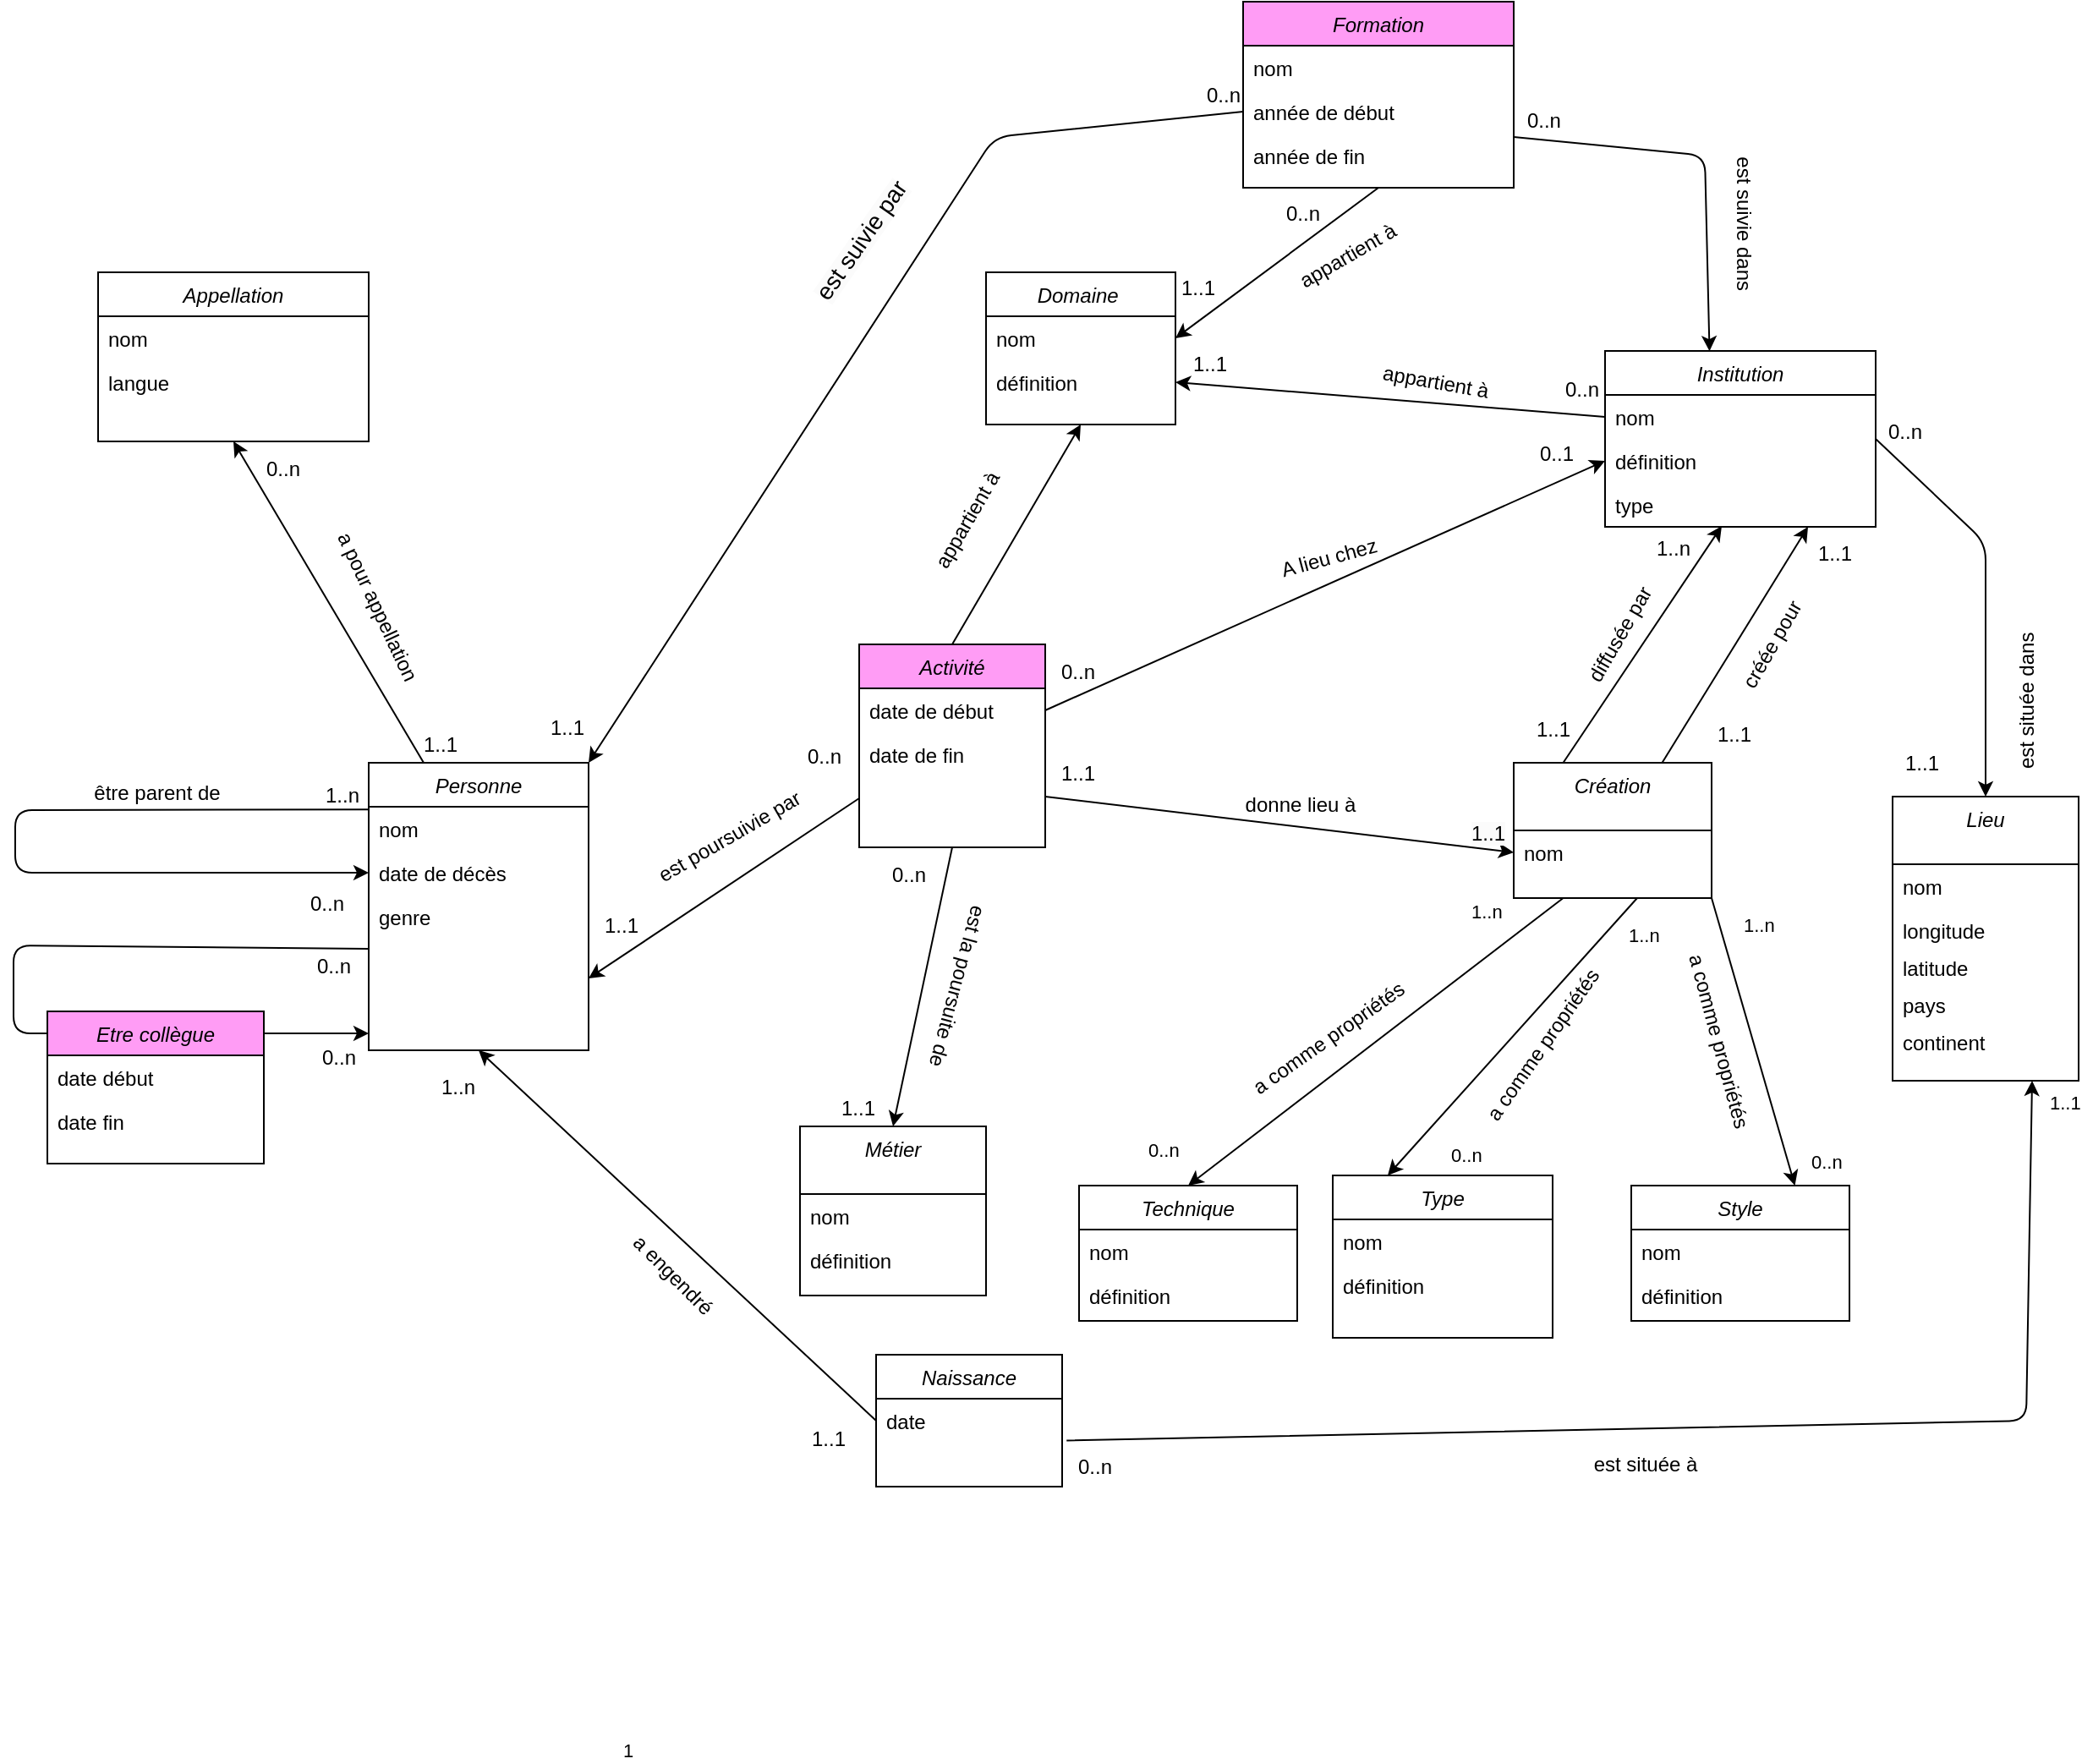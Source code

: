 <mxfile>
    <diagram id="C5RBs43oDa-KdzZeNtuy" name="Page-1">
        <mxGraphModel dx="1088" dy="665" grid="1" gridSize="10" guides="1" tooltips="1" connect="1" arrows="1" fold="1" page="1" pageScale="1" pageWidth="1654" pageHeight="1169" background="none" math="0" shadow="0">
            <root>
                <mxCell id="WIyWlLk6GJQsqaUBKTNV-0"/>
                <mxCell id="WIyWlLk6GJQsqaUBKTNV-1" parent="WIyWlLk6GJQsqaUBKTNV-0"/>
                <mxCell id="189" style="edgeStyle=none;html=1;exitX=0.25;exitY=0;exitDx=0;exitDy=0;entryX=0.5;entryY=1;entryDx=0;entryDy=0;" parent="WIyWlLk6GJQsqaUBKTNV-1" source="zkfFHV4jXpPFQw0GAbJ--0" target="51" edge="1">
                    <mxGeometry relative="1" as="geometry">
                        <mxPoint x="369" y="515" as="sourcePoint"/>
                        <mxPoint x="210" y="290" as="targetPoint"/>
                    </mxGeometry>
                </mxCell>
                <mxCell id="337" style="edgeStyle=none;html=1;fontSize=12;" edge="1" parent="WIyWlLk6GJQsqaUBKTNV-1">
                    <mxGeometry relative="1" as="geometry">
                        <mxPoint x="270" y="630" as="targetPoint"/>
                        <mxPoint x="270" y="580" as="sourcePoint"/>
                        <Array as="points">
                            <mxPoint x="60" y="578"/>
                            <mxPoint x="60" y="630"/>
                        </Array>
                    </mxGeometry>
                </mxCell>
                <mxCell id="zkfFHV4jXpPFQw0GAbJ--0" value="Personne" style="swimlane;fontStyle=2;align=center;verticalAlign=top;childLayout=stackLayout;horizontal=1;startSize=26;horizontalStack=0;resizeParent=1;resizeLast=0;collapsible=1;marginBottom=0;rounded=0;shadow=0;strokeWidth=1;" parent="WIyWlLk6GJQsqaUBKTNV-1" vertex="1">
                    <mxGeometry x="270" y="470" width="130" height="170" as="geometry">
                        <mxRectangle x="230" y="140" width="160" height="26" as="alternateBounds"/>
                    </mxGeometry>
                </mxCell>
                <mxCell id="zkfFHV4jXpPFQw0GAbJ--1" value="nom" style="text;align=left;verticalAlign=top;spacingLeft=4;spacingRight=4;overflow=hidden;rotatable=0;points=[[0,0.5],[1,0.5]];portConstraint=eastwest;" parent="zkfFHV4jXpPFQw0GAbJ--0" vertex="1">
                    <mxGeometry y="26" width="130" height="26" as="geometry"/>
                </mxCell>
                <mxCell id="zkfFHV4jXpPFQw0GAbJ--3" value="date de décès" style="text;align=left;verticalAlign=top;spacingLeft=4;spacingRight=4;overflow=hidden;rotatable=0;points=[[0,0.5],[1,0.5]];portConstraint=eastwest;rounded=0;shadow=0;html=0;" parent="zkfFHV4jXpPFQw0GAbJ--0" vertex="1">
                    <mxGeometry y="52" width="130" height="26" as="geometry"/>
                </mxCell>
                <mxCell id="DzP4_-S1DueVoMuGfCK8-1" value="genre" style="text;align=left;verticalAlign=top;spacingLeft=4;spacingRight=4;overflow=hidden;rotatable=0;points=[[0,0.5],[1,0.5]];portConstraint=eastwest;rounded=0;shadow=0;html=0;" parent="zkfFHV4jXpPFQw0GAbJ--0" vertex="1">
                    <mxGeometry y="78" width="130" height="26" as="geometry"/>
                </mxCell>
                <mxCell id="345" style="edgeStyle=none;html=1;exitX=0.001;exitY=0.064;exitDx=0;exitDy=0;fontSize=12;entryX=0;entryY=0.5;entryDx=0;entryDy=0;exitPerimeter=0;" edge="1" parent="zkfFHV4jXpPFQw0GAbJ--0" source="zkfFHV4jXpPFQw0GAbJ--1" target="zkfFHV4jXpPFQw0GAbJ--3">
                    <mxGeometry relative="1" as="geometry">
                        <mxPoint y="82.5" as="targetPoint"/>
                        <mxPoint y="40" as="sourcePoint"/>
                        <Array as="points">
                            <mxPoint x="-209" y="28"/>
                            <mxPoint x="-209" y="65"/>
                        </Array>
                    </mxGeometry>
                </mxCell>
                <mxCell id="Bw8D9-mf-STMI-rw64IU-86" value="Lieu" style="swimlane;fontStyle=2;align=center;verticalAlign=top;childLayout=stackLayout;horizontal=1;startSize=40;horizontalStack=0;resizeParent=1;resizeLast=0;collapsible=1;marginBottom=0;rounded=0;shadow=0;strokeWidth=1;" parent="WIyWlLk6GJQsqaUBKTNV-1" vertex="1">
                    <mxGeometry x="1171" y="490" width="110" height="168" as="geometry">
                        <mxRectangle x="230" y="140" width="160" height="26" as="alternateBounds"/>
                    </mxGeometry>
                </mxCell>
                <mxCell id="Bw8D9-mf-STMI-rw64IU-87" value="nom" style="text;align=left;verticalAlign=top;spacingLeft=4;spacingRight=4;overflow=hidden;rotatable=0;points=[[0,0.5],[1,0.5]];portConstraint=eastwest;" parent="Bw8D9-mf-STMI-rw64IU-86" vertex="1">
                    <mxGeometry y="40" width="110" height="26" as="geometry"/>
                </mxCell>
                <mxCell id="Bw8D9-mf-STMI-rw64IU-92" value="longitude" style="text;align=left;verticalAlign=top;spacingLeft=4;spacingRight=4;overflow=hidden;rotatable=0;points=[[0,0.5],[1,0.5]];portConstraint=eastwest;rounded=0;shadow=0;html=0;" parent="Bw8D9-mf-STMI-rw64IU-86" vertex="1">
                    <mxGeometry y="66" width="110" height="22" as="geometry"/>
                </mxCell>
                <mxCell id="44" value="latitude" style="text;align=left;verticalAlign=top;spacingLeft=4;spacingRight=4;overflow=hidden;rotatable=0;points=[[0,0.5],[1,0.5]];portConstraint=eastwest;rounded=0;shadow=0;html=0;" parent="Bw8D9-mf-STMI-rw64IU-86" vertex="1">
                    <mxGeometry y="88" width="110" height="22" as="geometry"/>
                </mxCell>
                <mxCell id="45" value="pays" style="text;align=left;verticalAlign=top;spacingLeft=4;spacingRight=4;overflow=hidden;rotatable=0;points=[[0,0.5],[1,0.5]];portConstraint=eastwest;rounded=0;shadow=0;html=0;" parent="Bw8D9-mf-STMI-rw64IU-86" vertex="1">
                    <mxGeometry y="110" width="110" height="22" as="geometry"/>
                </mxCell>
                <mxCell id="46" value="continent" style="text;align=left;verticalAlign=top;spacingLeft=4;spacingRight=4;overflow=hidden;rotatable=0;points=[[0,0.5],[1,0.5]];portConstraint=eastwest;rounded=0;shadow=0;html=0;" parent="Bw8D9-mf-STMI-rw64IU-86" vertex="1">
                    <mxGeometry y="132" width="110" height="22" as="geometry"/>
                </mxCell>
                <mxCell id="123" style="edgeStyle=none;html=1;exitX=0.25;exitY=1;exitDx=0;exitDy=0;entryX=0.5;entryY=0;entryDx=0;entryDy=0;" parent="WIyWlLk6GJQsqaUBKTNV-1" source="Bw8D9-mf-STMI-rw64IU-77" target="112" edge="1">
                    <mxGeometry relative="1" as="geometry"/>
                </mxCell>
                <mxCell id="124" style="edgeStyle=none;html=1;exitX=1;exitY=1;exitDx=0;exitDy=0;entryX=0.75;entryY=0;entryDx=0;entryDy=0;" parent="WIyWlLk6GJQsqaUBKTNV-1" source="Bw8D9-mf-STMI-rw64IU-77" target="117" edge="1">
                    <mxGeometry relative="1" as="geometry"/>
                </mxCell>
                <mxCell id="433" style="edgeStyle=none;html=1;entryX=0.25;entryY=0;entryDx=0;entryDy=0;fontSize=12;" edge="1" parent="WIyWlLk6GJQsqaUBKTNV-1" target="209">
                    <mxGeometry relative="1" as="geometry">
                        <mxPoint x="1020" y="550" as="sourcePoint"/>
                    </mxGeometry>
                </mxCell>
                <mxCell id="487" style="edgeStyle=none;html=1;exitX=0.25;exitY=0;exitDx=0;exitDy=0;fontSize=12;" edge="1" parent="WIyWlLk6GJQsqaUBKTNV-1" source="Bw8D9-mf-STMI-rw64IU-77">
                    <mxGeometry relative="1" as="geometry">
                        <mxPoint x="1070" y="330" as="targetPoint"/>
                    </mxGeometry>
                </mxCell>
                <mxCell id="504" style="edgeStyle=none;html=1;exitX=0.75;exitY=0;exitDx=0;exitDy=0;entryX=0.75;entryY=1;entryDx=0;entryDy=0;fontSize=12;" edge="1" parent="WIyWlLk6GJQsqaUBKTNV-1" source="Bw8D9-mf-STMI-rw64IU-77" target="Bw8D9-mf-STMI-rw64IU-9">
                    <mxGeometry relative="1" as="geometry"/>
                </mxCell>
                <mxCell id="Bw8D9-mf-STMI-rw64IU-77" value="Création" style="swimlane;fontStyle=2;align=center;verticalAlign=top;childLayout=stackLayout;horizontal=1;startSize=40;horizontalStack=0;resizeParent=1;resizeLast=0;collapsible=1;marginBottom=0;rounded=0;shadow=0;strokeWidth=1;" parent="WIyWlLk6GJQsqaUBKTNV-1" vertex="1">
                    <mxGeometry x="947" y="470" width="117" height="80" as="geometry">
                        <mxRectangle x="230" y="140" width="160" height="26" as="alternateBounds"/>
                    </mxGeometry>
                </mxCell>
                <mxCell id="Bw8D9-mf-STMI-rw64IU-80" style="edgeStyle=elbowEdgeStyle;rounded=0;orthogonalLoop=1;jettySize=auto;elbow=vertical;html=1;exitX=0;exitY=0.5;exitDx=0;exitDy=0;fillColor=#a20025;strokeColor=#6F0000;" parent="Bw8D9-mf-STMI-rw64IU-77" edge="1">
                    <mxGeometry relative="1" as="geometry">
                        <mxPoint y="65.0" as="sourcePoint"/>
                        <mxPoint y="65.185" as="targetPoint"/>
                    </mxGeometry>
                </mxCell>
                <mxCell id="129" value="nom" style="text;align=left;verticalAlign=top;spacingLeft=4;spacingRight=4;overflow=hidden;rotatable=0;points=[[0,0.5],[1,0.5]];portConstraint=eastwest;" parent="Bw8D9-mf-STMI-rw64IU-77" vertex="1">
                    <mxGeometry y="40" width="117" height="26" as="geometry"/>
                </mxCell>
                <mxCell id="51" value="Appellation" style="swimlane;fontStyle=2;align=center;verticalAlign=top;childLayout=stackLayout;horizontal=1;startSize=26;horizontalStack=0;resizeParent=1;resizeLast=0;collapsible=1;marginBottom=0;rounded=0;shadow=0;strokeWidth=1;" parent="WIyWlLk6GJQsqaUBKTNV-1" vertex="1">
                    <mxGeometry x="110" y="180" width="160" height="100" as="geometry">
                        <mxRectangle x="230" y="140" width="160" height="26" as="alternateBounds"/>
                    </mxGeometry>
                </mxCell>
                <mxCell id="52" value="nom" style="text;align=left;verticalAlign=top;spacingLeft=4;spacingRight=4;overflow=hidden;rotatable=0;points=[[0,0.5],[1,0.5]];portConstraint=eastwest;" parent="51" vertex="1">
                    <mxGeometry y="26" width="160" height="26" as="geometry"/>
                </mxCell>
                <mxCell id="54" value="langue" style="text;align=left;verticalAlign=top;spacingLeft=4;spacingRight=4;overflow=hidden;rotatable=0;points=[[0,0.5],[1,0.5]];portConstraint=eastwest;" parent="51" vertex="1">
                    <mxGeometry y="52" width="160" height="26" as="geometry"/>
                </mxCell>
                <mxCell id="77" value="est située dans&amp;nbsp;" style="text;html=1;resizable=0;points=[];;align=center;verticalAlign=middle;labelBackgroundColor=none;rounded=0;shadow=0;strokeWidth=1;fontSize=12;rotation=270;" parent="WIyWlLk6GJQsqaUBKTNV-1" vertex="1" connectable="0">
                    <mxGeometry x="1249.999" y="430.0" as="geometry">
                        <mxPoint x="-2.0" y="-8.882e-16" as="offset"/>
                    </mxGeometry>
                </mxCell>
                <mxCell id="86" value="a pour appellation" style="text;html=1;resizable=0;points=[];;align=center;verticalAlign=middle;labelBackgroundColor=none;rounded=0;shadow=0;strokeWidth=1;fontSize=12;rotation=65;" parent="WIyWlLk6GJQsqaUBKTNV-1" vertex="1" connectable="0">
                    <mxGeometry x="389.999" y="700.0" as="geometry">
                        <mxPoint x="-341.638" y="-32.142" as="offset"/>
                    </mxGeometry>
                </mxCell>
                <mxCell id="105" style="edgeStyle=none;html=1;entryX=0.386;entryY=0.001;entryDx=0;entryDy=0;entryPerimeter=0;exitX=1;exitY=0.075;exitDx=0;exitDy=0;exitPerimeter=0;" parent="WIyWlLk6GJQsqaUBKTNV-1" source="104" target="Bw8D9-mf-STMI-rw64IU-9" edge="1">
                    <mxGeometry relative="1" as="geometry">
                        <Array as="points">
                            <mxPoint x="1060" y="111"/>
                        </Array>
                    </mxGeometry>
                </mxCell>
                <mxCell id="441" style="edgeStyle=none;html=1;exitX=0.5;exitY=1;exitDx=0;exitDy=0;entryX=1;entryY=0.5;entryDx=0;entryDy=0;fontSize=12;" edge="1" parent="WIyWlLk6GJQsqaUBKTNV-1" source="102" target="437">
                    <mxGeometry relative="1" as="geometry"/>
                </mxCell>
                <mxCell id="102" value="Formation" style="swimlane;fontStyle=2;align=center;verticalAlign=top;childLayout=stackLayout;horizontal=1;startSize=26;horizontalStack=0;resizeParent=1;resizeLast=0;collapsible=1;marginBottom=0;rounded=0;shadow=0;strokeWidth=1;fillColor=#FF9CF5;strokeColor=#000000;" parent="WIyWlLk6GJQsqaUBKTNV-1" vertex="1">
                    <mxGeometry x="787" y="20" width="160" height="110" as="geometry">
                        <mxRectangle x="230" y="140" width="160" height="26" as="alternateBounds"/>
                    </mxGeometry>
                </mxCell>
                <mxCell id="223" value="nom" style="text;align=left;verticalAlign=top;spacingLeft=4;spacingRight=4;overflow=hidden;rotatable=0;points=[[0,0.5],[1,0.5]];portConstraint=eastwest;rounded=0;shadow=0;html=0;" parent="102" vertex="1">
                    <mxGeometry y="26" width="160" height="26" as="geometry"/>
                </mxCell>
                <mxCell id="103" value="année de début" style="text;align=left;verticalAlign=top;spacingLeft=4;spacingRight=4;overflow=hidden;rotatable=0;points=[[0,0.5],[1,0.5]];portConstraint=eastwest;rounded=0;shadow=0;html=0;" parent="102" vertex="1">
                    <mxGeometry y="52" width="160" height="26" as="geometry"/>
                </mxCell>
                <mxCell id="104" value="année de fin" style="text;align=left;verticalAlign=top;spacingLeft=4;spacingRight=4;overflow=hidden;rotatable=0;points=[[0,0.5],[1,0.5]];portConstraint=eastwest;rounded=0;shadow=0;html=0;" parent="102" vertex="1">
                    <mxGeometry y="78" width="160" height="26" as="geometry"/>
                </mxCell>
                <mxCell id="106" value="est suivie dans&amp;nbsp;" style="text;html=1;resizable=0;points=[];;align=center;verticalAlign=middle;labelBackgroundColor=none;rounded=0;shadow=0;strokeWidth=1;fontSize=12;rotation=90;" parent="WIyWlLk6GJQsqaUBKTNV-1" vertex="1" connectable="0">
                    <mxGeometry x="1090.001" y="140.0" as="geometry">
                        <mxPoint x="12" y="7" as="offset"/>
                    </mxGeometry>
                </mxCell>
                <mxCell id="112" value="Technique" style="swimlane;fontStyle=2;align=center;verticalAlign=top;childLayout=stackLayout;horizontal=1;startSize=26;horizontalStack=0;resizeParent=1;resizeLast=0;collapsible=1;marginBottom=0;rounded=0;shadow=0;strokeWidth=1;" parent="WIyWlLk6GJQsqaUBKTNV-1" vertex="1">
                    <mxGeometry x="690" y="720" width="129" height="80" as="geometry">
                        <mxRectangle x="230" y="140" width="160" height="26" as="alternateBounds"/>
                    </mxGeometry>
                </mxCell>
                <mxCell id="113" value="nom" style="text;align=left;verticalAlign=top;spacingLeft=4;spacingRight=4;overflow=hidden;rotatable=0;points=[[0,0.5],[1,0.5]];portConstraint=eastwest;" parent="112" vertex="1">
                    <mxGeometry y="26" width="129" height="26" as="geometry"/>
                </mxCell>
                <mxCell id="115" style="edgeStyle=elbowEdgeStyle;rounded=0;orthogonalLoop=1;jettySize=auto;elbow=vertical;html=1;exitX=0;exitY=0.5;exitDx=0;exitDy=0;fillColor=#a20025;strokeColor=#6F0000;" parent="112" edge="1">
                    <mxGeometry relative="1" as="geometry">
                        <mxPoint x="2.274e-13" y="65" as="sourcePoint"/>
                        <mxPoint x="2.274e-13" y="64.667" as="targetPoint"/>
                    </mxGeometry>
                </mxCell>
                <mxCell id="151" value="définition" style="text;align=left;verticalAlign=top;spacingLeft=4;spacingRight=4;overflow=hidden;rotatable=0;points=[[0,0.5],[1,0.5]];portConstraint=eastwest;" parent="112" vertex="1">
                    <mxGeometry y="52" width="129" height="26" as="geometry"/>
                </mxCell>
                <mxCell id="117" value="Style" style="swimlane;fontStyle=2;align=center;verticalAlign=top;childLayout=stackLayout;horizontal=1;startSize=26;horizontalStack=0;resizeParent=1;resizeLast=0;collapsible=1;marginBottom=0;rounded=0;shadow=0;strokeWidth=1;" parent="WIyWlLk6GJQsqaUBKTNV-1" vertex="1">
                    <mxGeometry x="1016.5" y="720" width="129" height="80" as="geometry">
                        <mxRectangle x="230" y="140" width="160" height="26" as="alternateBounds"/>
                    </mxGeometry>
                </mxCell>
                <mxCell id="118" value="nom" style="text;align=left;verticalAlign=top;spacingLeft=4;spacingRight=4;overflow=hidden;rotatable=0;points=[[0,0.5],[1,0.5]];portConstraint=eastwest;" parent="117" vertex="1">
                    <mxGeometry y="26" width="129" height="26" as="geometry"/>
                </mxCell>
                <mxCell id="120" style="edgeStyle=elbowEdgeStyle;rounded=0;orthogonalLoop=1;jettySize=auto;elbow=vertical;html=1;exitX=0;exitY=0.5;exitDx=0;exitDy=0;fillColor=#a20025;strokeColor=#6F0000;" parent="117" edge="1">
                    <mxGeometry relative="1" as="geometry">
                        <mxPoint y="65" as="sourcePoint"/>
                        <mxPoint y="65" as="targetPoint"/>
                    </mxGeometry>
                </mxCell>
                <mxCell id="152" value="définition" style="text;align=left;verticalAlign=top;spacingLeft=4;spacingRight=4;overflow=hidden;rotatable=0;points=[[0,0.5],[1,0.5]];portConstraint=eastwest;" parent="117" vertex="1">
                    <mxGeometry y="52" width="129" height="26" as="geometry"/>
                </mxCell>
                <mxCell id="139" value="1..1" style="edgeLabel;resizable=0;html=1;align=left;verticalAlign=bottom;" parent="WIyWlLk6GJQsqaUBKTNV-1" connectable="0" vertex="1">
                    <mxGeometry x="1270" y="675" as="geometry">
                        <mxPoint x="-8" y="4" as="offset"/>
                    </mxGeometry>
                </mxCell>
                <mxCell id="146" value="a comme propriétés" style="text;html=1;strokeColor=none;fillColor=none;align=center;verticalAlign=middle;whiteSpace=wrap;rounded=0;rotation=-35;" parent="WIyWlLk6GJQsqaUBKTNV-1" vertex="1">
                    <mxGeometry x="772.62" y="618.31" width="130" height="30" as="geometry"/>
                </mxCell>
                <mxCell id="150" value="a comme propriétés" style="text;html=1;strokeColor=none;fillColor=none;align=center;verticalAlign=middle;whiteSpace=wrap;rounded=0;rotation=75;" parent="WIyWlLk6GJQsqaUBKTNV-1" vertex="1">
                    <mxGeometry x="1007.41" y="620.34" width="121.03" height="30" as="geometry"/>
                </mxCell>
                <mxCell id="157" value="&lt;font style=&quot;font-size: 12px;&quot;&gt;appartient à&lt;/font&gt;" style="text;html=1;strokeColor=none;fillColor=none;align=center;verticalAlign=middle;whiteSpace=wrap;rounded=0;rotation=-30;" parent="WIyWlLk6GJQsqaUBKTNV-1" vertex="1">
                    <mxGeometry x="809.48" y="155" width="80" height="30" as="geometry"/>
                </mxCell>
                <mxCell id="173" value="1..n" style="edgeLabel;resizable=0;html=1;align=left;verticalAlign=bottom;" parent="WIyWlLk6GJQsqaUBKTNV-1" connectable="0" vertex="1">
                    <mxGeometry x="819" y="570" as="geometry">
                        <mxPoint x="101" y="-4" as="offset"/>
                    </mxGeometry>
                </mxCell>
                <mxCell id="174" value="0..n" style="edgeLabel;resizable=0;html=1;align=left;verticalAlign=bottom;" parent="WIyWlLk6GJQsqaUBKTNV-1" connectable="0" vertex="1">
                    <mxGeometry x="730" y="710" as="geometry">
                        <mxPoint x="-1" y="-3" as="offset"/>
                    </mxGeometry>
                </mxCell>
                <mxCell id="175" value="1..n" style="edgeLabel;resizable=0;html=1;align=left;verticalAlign=bottom;" parent="WIyWlLk6GJQsqaUBKTNV-1" connectable="0" vertex="1">
                    <mxGeometry x="1081" y="574" as="geometry"/>
                </mxCell>
                <mxCell id="176" value="0..n" style="edgeLabel;resizable=0;html=1;align=left;verticalAlign=bottom;" parent="WIyWlLk6GJQsqaUBKTNV-1" connectable="0" vertex="1">
                    <mxGeometry x="1121.03" y="714" as="geometry"/>
                </mxCell>
                <mxCell id="209" value="Type" style="swimlane;fontStyle=2;align=center;verticalAlign=top;childLayout=stackLayout;horizontal=1;startSize=26;horizontalStack=0;resizeParent=1;resizeLast=0;collapsible=1;marginBottom=0;rounded=0;shadow=0;strokeWidth=1;" parent="WIyWlLk6GJQsqaUBKTNV-1" vertex="1">
                    <mxGeometry x="840" y="714" width="130" height="96" as="geometry">
                        <mxRectangle x="230" y="140" width="160" height="26" as="alternateBounds"/>
                    </mxGeometry>
                </mxCell>
                <mxCell id="211" style="edgeStyle=elbowEdgeStyle;rounded=0;orthogonalLoop=1;jettySize=auto;elbow=vertical;html=1;exitX=0;exitY=0.5;exitDx=0;exitDy=0;fillColor=#a20025;strokeColor=#6F0000;" parent="209" edge="1">
                    <mxGeometry relative="1" as="geometry">
                        <mxPoint x="2.274e-13" y="65" as="sourcePoint"/>
                        <mxPoint x="2.274e-13" y="64.667" as="targetPoint"/>
                    </mxGeometry>
                </mxCell>
                <mxCell id="213" value="nom" style="text;align=left;verticalAlign=top;spacingLeft=4;spacingRight=4;overflow=hidden;rotatable=0;points=[[0,0.5],[1,0.5]];portConstraint=eastwest;" parent="209" vertex="1">
                    <mxGeometry y="26" width="130" height="26" as="geometry"/>
                </mxCell>
                <mxCell id="214" value="définition" style="text;align=left;verticalAlign=top;spacingLeft=4;spacingRight=4;overflow=hidden;rotatable=0;points=[[0,0.5],[1,0.5]];portConstraint=eastwest;" parent="209" vertex="1">
                    <mxGeometry y="52" width="130" height="26" as="geometry"/>
                </mxCell>
                <mxCell id="218" value="1..n" style="edgeLabel;resizable=0;html=1;align=left;verticalAlign=bottom;" parent="WIyWlLk6GJQsqaUBKTNV-1" connectable="0" vertex="1">
                    <mxGeometry x="909.02" y="600" as="geometry">
                        <mxPoint x="104" y="-20" as="offset"/>
                    </mxGeometry>
                </mxCell>
                <mxCell id="219" value="0..n" style="edgeLabel;resizable=0;html=1;align=left;verticalAlign=bottom;" parent="WIyWlLk6GJQsqaUBKTNV-1" connectable="0" vertex="1">
                    <mxGeometry x="908" y="710" as="geometry"/>
                </mxCell>
                <mxCell id="229" value="1..1" style="resizable=0;align=right;verticalAlign=bottom;labelBackgroundColor=none;fontSize=12;rotation=0;" parent="WIyWlLk6GJQsqaUBKTNV-1" connectable="0" vertex="1">
                    <mxGeometry x="1090" y="245" as="geometry">
                        <mxPoint x="14.595" y="-0.666" as="offset"/>
                    </mxGeometry>
                </mxCell>
                <mxCell id="233" value="0..n" style="resizable=0;align=right;verticalAlign=bottom;labelBackgroundColor=none;fontSize=12;" parent="WIyWlLk6GJQsqaUBKTNV-1" connectable="0" vertex="1">
                    <mxGeometry x="220" y="280" as="geometry">
                        <mxPoint x="11" y="25" as="offset"/>
                    </mxGeometry>
                </mxCell>
                <mxCell id="235" value="0..n" style="resizable=0;align=right;verticalAlign=bottom;labelBackgroundColor=none;fontSize=12;direction=south;" parent="WIyWlLk6GJQsqaUBKTNV-1" connectable="0" vertex="1">
                    <mxGeometry x="1161" y="285" as="geometry">
                        <mxPoint x="29" y="-2" as="offset"/>
                    </mxGeometry>
                </mxCell>
                <mxCell id="237" value="1..1" style="resizable=0;align=right;verticalAlign=bottom;labelBackgroundColor=none;fontSize=12;direction=south;" parent="WIyWlLk6GJQsqaUBKTNV-1" connectable="0" vertex="1">
                    <mxGeometry x="1201" y="477" as="geometry">
                        <mxPoint x="-1" y="2" as="offset"/>
                    </mxGeometry>
                </mxCell>
                <mxCell id="241" value="0..n" style="resizable=0;align=right;verticalAlign=bottom;labelBackgroundColor=none;fontSize=12;direction=south;" parent="WIyWlLk6GJQsqaUBKTNV-1" connectable="0" vertex="1">
                    <mxGeometry x="929.49" y="75" as="geometry">
                        <mxPoint x="47" y="24" as="offset"/>
                    </mxGeometry>
                </mxCell>
                <mxCell id="242" value="Naissance" style="swimlane;fontStyle=2;align=center;verticalAlign=top;childLayout=stackLayout;horizontal=1;startSize=26;horizontalStack=0;resizeParent=1;resizeLast=0;collapsible=1;marginBottom=0;rounded=0;shadow=0;strokeWidth=1;" vertex="1" parent="WIyWlLk6GJQsqaUBKTNV-1">
                    <mxGeometry x="570" y="820" width="110" height="78" as="geometry">
                        <mxRectangle x="230" y="140" width="160" height="26" as="alternateBounds"/>
                    </mxGeometry>
                </mxCell>
                <mxCell id="245" style="edgeStyle=elbowEdgeStyle;rounded=0;orthogonalLoop=1;jettySize=auto;elbow=vertical;html=1;exitX=0;exitY=0.5;exitDx=0;exitDy=0;" edge="1" parent="242">
                    <mxGeometry relative="1" as="geometry">
                        <mxPoint y="65" as="sourcePoint"/>
                        <mxPoint y="64.818" as="targetPoint"/>
                    </mxGeometry>
                </mxCell>
                <mxCell id="243" value="date" style="text;align=left;verticalAlign=top;spacingLeft=4;spacingRight=4;overflow=hidden;rotatable=0;points=[[0,0.5],[1,0.5]];portConstraint=eastwest;" vertex="1" parent="242">
                    <mxGeometry y="26" width="110" height="26" as="geometry"/>
                </mxCell>
                <mxCell id="248" value="Etre collègue" style="swimlane;fontStyle=2;align=center;verticalAlign=top;childLayout=stackLayout;horizontal=1;startSize=26;horizontalStack=0;resizeParent=1;resizeLast=0;collapsible=1;marginBottom=0;rounded=0;shadow=0;strokeWidth=1;fillColor=#FF9CF5;" vertex="1" parent="WIyWlLk6GJQsqaUBKTNV-1">
                    <mxGeometry x="80" y="617" width="128" height="90" as="geometry">
                        <mxRectangle x="230" y="140" width="160" height="26" as="alternateBounds"/>
                    </mxGeometry>
                </mxCell>
                <mxCell id="251" style="edgeStyle=elbowEdgeStyle;rounded=0;orthogonalLoop=1;jettySize=auto;elbow=vertical;html=1;exitX=0;exitY=0.5;exitDx=0;exitDy=0;" edge="1" parent="248">
                    <mxGeometry relative="1" as="geometry">
                        <mxPoint y="65" as="sourcePoint"/>
                        <mxPoint y="64.818" as="targetPoint"/>
                    </mxGeometry>
                </mxCell>
                <mxCell id="249" value="date début" style="text;align=left;verticalAlign=top;spacingLeft=4;spacingRight=4;overflow=hidden;rotatable=0;points=[[0,0.5],[1,0.5]];portConstraint=eastwest;" vertex="1" parent="248">
                    <mxGeometry y="26" width="128" height="26" as="geometry"/>
                </mxCell>
                <mxCell id="256" value="date fin" style="text;align=left;verticalAlign=top;spacingLeft=4;spacingRight=4;overflow=hidden;rotatable=0;points=[[0,0.5],[1,0.5]];portConstraint=eastwest;" vertex="1" parent="248">
                    <mxGeometry y="52" width="128" height="26" as="geometry"/>
                </mxCell>
                <mxCell id="257" style="edgeStyle=none;html=1;entryX=0.75;entryY=1;entryDx=0;entryDy=0;exitX=1.024;exitY=0.951;exitDx=0;exitDy=0;exitPerimeter=0;" edge="1" parent="WIyWlLk6GJQsqaUBKTNV-1" source="243" target="Bw8D9-mf-STMI-rw64IU-86">
                    <mxGeometry relative="1" as="geometry">
                        <mxPoint x="640" y="910" as="sourcePoint"/>
                        <Array as="points">
                            <mxPoint x="1250" y="859"/>
                        </Array>
                    </mxGeometry>
                </mxCell>
                <mxCell id="289" value="1" style="edgeLabel;html=1;align=center;verticalAlign=middle;resizable=0;points=[];" vertex="1" connectable="0" parent="WIyWlLk6GJQsqaUBKTNV-1">
                    <mxGeometry x="422.5" y="1054" as="geometry"/>
                </mxCell>
                <mxCell id="324" style="edgeStyle=none;html=1;exitX=0;exitY=0.5;exitDx=0;exitDy=0;entryX=0.5;entryY=1;entryDx=0;entryDy=0;fontSize=12;" edge="1" parent="WIyWlLk6GJQsqaUBKTNV-1" source="243" target="zkfFHV4jXpPFQw0GAbJ--0">
                    <mxGeometry relative="1" as="geometry"/>
                </mxCell>
                <mxCell id="87" value="" style="endArrow=classic;html=1;entryX=0.5;entryY=0;entryDx=0;entryDy=0;exitX=1;exitY=0.5;exitDx=0;exitDy=0;" parent="WIyWlLk6GJQsqaUBKTNV-1" target="Bw8D9-mf-STMI-rw64IU-86" edge="1" source="Bw8D9-mf-STMI-rw64IU-9">
                    <mxGeometry width="50" height="50" relative="1" as="geometry">
                        <mxPoint x="1160" y="370" as="sourcePoint"/>
                        <mxPoint x="1180" y="290" as="targetPoint"/>
                        <Array as="points">
                            <mxPoint x="1226" y="340"/>
                        </Array>
                    </mxGeometry>
                </mxCell>
                <mxCell id="360" value="&lt;span style=&quot;color: rgb(0, 0, 0); font-family: Helvetica; font-style: normal; font-variant-ligatures: normal; font-variant-caps: normal; font-weight: 400; letter-spacing: normal; orphans: 2; text-align: center; text-indent: 0px; text-transform: none; widows: 2; word-spacing: 0px; -webkit-text-stroke-width: 0px; background-color: rgb(251, 251, 251); text-decoration-thickness: initial; text-decoration-style: initial; text-decoration-color: initial; float: none; display: inline !important;&quot;&gt;&lt;font style=&quot;font-size: 14px;&quot;&gt;est suivie par&lt;/font&gt;&lt;/span&gt;" style="text;whiteSpace=wrap;html=1;fontSize=12;rotation=-55;" vertex="1" parent="WIyWlLk6GJQsqaUBKTNV-1">
                    <mxGeometry x="515" y="130" width="120" height="40" as="geometry"/>
                </mxCell>
                <mxCell id="369" style="edgeStyle=none;html=1;entryX=1;entryY=0;entryDx=0;entryDy=0;fontSize=12;exitX=0;exitY=0.5;exitDx=0;exitDy=0;" edge="1" parent="WIyWlLk6GJQsqaUBKTNV-1" source="103" target="zkfFHV4jXpPFQw0GAbJ--0">
                    <mxGeometry relative="1" as="geometry">
                        <mxPoint x="780" y="70" as="sourcePoint"/>
                        <Array as="points">
                            <mxPoint x="640" y="100"/>
                        </Array>
                    </mxGeometry>
                </mxCell>
                <mxCell id="372" value="Métier" style="swimlane;fontStyle=2;align=center;verticalAlign=top;childLayout=stackLayout;horizontal=1;startSize=40;horizontalStack=0;resizeParent=1;resizeLast=0;collapsible=1;marginBottom=0;rounded=0;shadow=0;strokeWidth=1;" vertex="1" parent="WIyWlLk6GJQsqaUBKTNV-1">
                    <mxGeometry x="525" y="685" width="110" height="100" as="geometry">
                        <mxRectangle x="230" y="140" width="160" height="26" as="alternateBounds"/>
                    </mxGeometry>
                </mxCell>
                <mxCell id="373" value="nom" style="text;align=left;verticalAlign=top;spacingLeft=4;spacingRight=4;overflow=hidden;rotatable=0;points=[[0,0.5],[1,0.5]];portConstraint=eastwest;" vertex="1" parent="372">
                    <mxGeometry y="40" width="110" height="26" as="geometry"/>
                </mxCell>
                <mxCell id="378" value="définition" style="text;align=left;verticalAlign=top;spacingLeft=4;spacingRight=4;overflow=hidden;rotatable=0;points=[[0,0.5],[1,0.5]];portConstraint=eastwest;rounded=0;shadow=0;html=0;" vertex="1" parent="372">
                    <mxGeometry y="66" width="110" height="26" as="geometry"/>
                </mxCell>
                <mxCell id="381" style="edgeStyle=elbowEdgeStyle;rounded=0;orthogonalLoop=1;jettySize=auto;elbow=vertical;html=1;exitX=0;exitY=0.5;exitDx=0;exitDy=0;" edge="1" parent="WIyWlLk6GJQsqaUBKTNV-1">
                    <mxGeometry relative="1" as="geometry">
                        <mxPoint x="400" y="585.0" as="sourcePoint"/>
                        <mxPoint x="400" y="585.429" as="targetPoint"/>
                    </mxGeometry>
                </mxCell>
                <mxCell id="422" style="edgeStyle=none;html=1;exitX=1;exitY=0.75;exitDx=0;exitDy=0;entryX=0;entryY=0.5;entryDx=0;entryDy=0;fontSize=12;" edge="1" parent="WIyWlLk6GJQsqaUBKTNV-1" source="399" target="129">
                    <mxGeometry relative="1" as="geometry"/>
                </mxCell>
                <mxCell id="450" style="edgeStyle=none;html=1;exitX=0.5;exitY=0;exitDx=0;exitDy=0;entryX=0.5;entryY=1;entryDx=0;entryDy=0;fontSize=12;" edge="1" parent="WIyWlLk6GJQsqaUBKTNV-1" source="399" target="436">
                    <mxGeometry relative="1" as="geometry"/>
                </mxCell>
                <mxCell id="399" value="Activité" style="swimlane;fontStyle=2;align=center;verticalAlign=top;childLayout=stackLayout;horizontal=1;startSize=26;horizontalStack=0;resizeParent=1;resizeLast=0;collapsible=1;marginBottom=0;rounded=0;shadow=0;strokeWidth=1;fillColor=#FF9CF5;" vertex="1" parent="WIyWlLk6GJQsqaUBKTNV-1">
                    <mxGeometry x="560" y="400" width="110" height="120" as="geometry">
                        <mxRectangle x="230" y="140" width="160" height="26" as="alternateBounds"/>
                    </mxGeometry>
                </mxCell>
                <mxCell id="400" value="date de début" style="text;align=left;verticalAlign=top;spacingLeft=4;spacingRight=4;overflow=hidden;rotatable=0;points=[[0,0.5],[1,0.5]];portConstraint=eastwest;" vertex="1" parent="399">
                    <mxGeometry y="26" width="110" height="26" as="geometry"/>
                </mxCell>
                <mxCell id="410" value="date de fin" style="text;align=left;verticalAlign=top;spacingLeft=4;spacingRight=4;overflow=hidden;rotatable=0;points=[[0,0.5],[1,0.5]];portConstraint=eastwest;rounded=0;shadow=0;html=0;" vertex="1" parent="399">
                    <mxGeometry y="52" width="110" height="26" as="geometry"/>
                </mxCell>
                <mxCell id="402" style="edgeStyle=elbowEdgeStyle;rounded=0;orthogonalLoop=1;jettySize=auto;elbow=vertical;html=1;exitX=0;exitY=0.5;exitDx=0;exitDy=0;" edge="1" parent="399">
                    <mxGeometry relative="1" as="geometry">
                        <mxPoint y="91" as="sourcePoint"/>
                        <mxPoint y="90.462" as="targetPoint"/>
                    </mxGeometry>
                </mxCell>
                <mxCell id="418" style="edgeStyle=none;html=1;exitX=1;exitY=0.5;exitDx=0;exitDy=0;entryX=0;entryY=0.5;entryDx=0;entryDy=0;fontSize=12;" edge="1" parent="WIyWlLk6GJQsqaUBKTNV-1" source="400" target="354">
                    <mxGeometry relative="1" as="geometry"/>
                </mxCell>
                <mxCell id="419" value="A lieu chez" style="text;html=1;strokeColor=none;fillColor=none;align=center;verticalAlign=middle;whiteSpace=wrap;rounded=0;rotation=-15;" vertex="1" parent="WIyWlLk6GJQsqaUBKTNV-1">
                    <mxGeometry x="797.62" y="334" width="80" height="30" as="geometry"/>
                </mxCell>
                <mxCell id="420" style="edgeStyle=none;html=1;exitX=0.5;exitY=1;exitDx=0;exitDy=0;entryX=0.5;entryY=0;entryDx=0;entryDy=0;fontSize=12;" edge="1" parent="WIyWlLk6GJQsqaUBKTNV-1" source="399" target="372">
                    <mxGeometry relative="1" as="geometry"/>
                </mxCell>
                <mxCell id="421" style="edgeStyle=none;html=1;exitX=0;exitY=0.5;exitDx=0;exitDy=0;entryX=1;entryY=0.75;entryDx=0;entryDy=0;fontSize=12;" edge="1" parent="WIyWlLk6GJQsqaUBKTNV-1" target="zkfFHV4jXpPFQw0GAbJ--0">
                    <mxGeometry relative="1" as="geometry">
                        <mxPoint x="560" y="491" as="sourcePoint"/>
                    </mxGeometry>
                </mxCell>
                <mxCell id="423" value="donne lieu à" style="text;html=1;strokeColor=none;fillColor=none;align=center;verticalAlign=middle;whiteSpace=wrap;rounded=0;rotation=0;" vertex="1" parent="WIyWlLk6GJQsqaUBKTNV-1">
                    <mxGeometry x="781" y="480" width="80" height="30" as="geometry"/>
                </mxCell>
                <mxCell id="427" value="être parent de" style="text;html=1;strokeColor=none;fillColor=none;align=center;verticalAlign=middle;whiteSpace=wrap;rounded=0;rotation=0;" vertex="1" parent="WIyWlLk6GJQsqaUBKTNV-1">
                    <mxGeometry x="80" y="473" width="130.34" height="30" as="geometry"/>
                </mxCell>
                <mxCell id="428" value="est la poursuite de" style="text;html=1;strokeColor=none;fillColor=none;align=center;verticalAlign=middle;whiteSpace=wrap;rounded=0;rotation=105;" vertex="1" parent="WIyWlLk6GJQsqaUBKTNV-1">
                    <mxGeometry x="552.84" y="587" width="130" height="30" as="geometry"/>
                </mxCell>
                <mxCell id="434" value="a comme propriétés" style="text;html=1;strokeColor=none;fillColor=none;align=center;verticalAlign=middle;whiteSpace=wrap;rounded=0;rotation=-55;" vertex="1" parent="WIyWlLk6GJQsqaUBKTNV-1">
                    <mxGeometry x="909.02" y="621.89" width="110.52" height="30" as="geometry"/>
                </mxCell>
                <mxCell id="436" value="Domaine " style="swimlane;fontStyle=2;align=center;verticalAlign=top;childLayout=stackLayout;horizontal=1;startSize=26;horizontalStack=0;resizeParent=1;resizeLast=0;collapsible=1;marginBottom=0;rounded=0;shadow=0;strokeWidth=1;" vertex="1" parent="WIyWlLk6GJQsqaUBKTNV-1">
                    <mxGeometry x="635" y="180" width="112" height="90" as="geometry">
                        <mxRectangle x="230" y="140" width="160" height="26" as="alternateBounds"/>
                    </mxGeometry>
                </mxCell>
                <mxCell id="437" value="nom" style="text;align=left;verticalAlign=top;spacingLeft=4;spacingRight=4;overflow=hidden;rotatable=0;points=[[0,0.5],[1,0.5]];portConstraint=eastwest;rounded=0;shadow=0;html=0;" vertex="1" parent="436">
                    <mxGeometry y="26" width="112" height="26" as="geometry"/>
                </mxCell>
                <mxCell id="438" value="définition" style="text;align=left;verticalAlign=top;spacingLeft=4;spacingRight=4;overflow=hidden;rotatable=0;points=[[0,0.5],[1,0.5]];portConstraint=eastwest;rounded=0;shadow=0;html=0;" vertex="1" parent="436">
                    <mxGeometry y="52" width="112" height="26" as="geometry"/>
                </mxCell>
                <mxCell id="442" style="edgeStyle=none;html=1;exitX=0;exitY=0.5;exitDx=0;exitDy=0;entryX=1;entryY=0.5;entryDx=0;entryDy=0;fontSize=12;" edge="1" parent="WIyWlLk6GJQsqaUBKTNV-1" source="Bw8D9-mf-STMI-rw64IU-10" target="438">
                    <mxGeometry relative="1" as="geometry"/>
                </mxCell>
                <mxCell id="443" value="appartient à" style="text;html=1;strokeColor=none;fillColor=none;align=center;verticalAlign=middle;whiteSpace=wrap;rounded=0;rotation=10;" vertex="1" parent="WIyWlLk6GJQsqaUBKTNV-1">
                    <mxGeometry x="861" y="230" width="80" height="30" as="geometry"/>
                </mxCell>
                <mxCell id="447" value="appartient à&amp;nbsp;" style="text;html=1;strokeColor=none;fillColor=none;align=center;verticalAlign=middle;whiteSpace=wrap;rounded=0;rotation=-60;" vertex="1" parent="WIyWlLk6GJQsqaUBKTNV-1">
                    <mxGeometry x="585" y="310" width="80" height="30" as="geometry"/>
                </mxCell>
                <mxCell id="458" value="1..1" style="resizable=0;align=right;verticalAlign=bottom;labelBackgroundColor=none;fontSize=12;" connectable="0" vertex="1" parent="WIyWlLk6GJQsqaUBKTNV-1">
                    <mxGeometry x="320" y="460" as="geometry">
                        <mxPoint x="4" y="8" as="offset"/>
                    </mxGeometry>
                </mxCell>
                <mxCell id="459" value="0..n" style="resizable=0;align=right;verticalAlign=bottom;labelBackgroundColor=none;fontSize=12;" connectable="0" vertex="1" parent="WIyWlLk6GJQsqaUBKTNV-1">
                    <mxGeometry x="220" y="277" as="geometry">
                        <mxPoint x="44" y="376" as="offset"/>
                    </mxGeometry>
                </mxCell>
                <mxCell id="460" value="0..n" style="resizable=0;align=right;verticalAlign=bottom;labelBackgroundColor=none;fontSize=12;" connectable="0" vertex="1" parent="WIyWlLk6GJQsqaUBKTNV-1">
                    <mxGeometry x="250" y="574" as="geometry">
                        <mxPoint x="11" y="25" as="offset"/>
                    </mxGeometry>
                </mxCell>
                <mxCell id="461" value="0..n" style="resizable=0;align=right;verticalAlign=bottom;labelBackgroundColor=none;fontSize=12;" connectable="0" vertex="1" parent="WIyWlLk6GJQsqaUBKTNV-1">
                    <mxGeometry x="246" y="537" as="geometry">
                        <mxPoint x="11" y="25" as="offset"/>
                    </mxGeometry>
                </mxCell>
                <mxCell id="462" value="1..n" style="resizable=0;align=right;verticalAlign=bottom;labelBackgroundColor=none;fontSize=12;" connectable="0" vertex="1" parent="WIyWlLk6GJQsqaUBKTNV-1">
                    <mxGeometry x="255" y="473" as="geometry">
                        <mxPoint x="11" y="25" as="offset"/>
                    </mxGeometry>
                </mxCell>
                <mxCell id="463" value="0..n" style="resizable=0;align=right;verticalAlign=bottom;labelBackgroundColor=none;fontSize=12;" connectable="0" vertex="1" parent="WIyWlLk6GJQsqaUBKTNV-1">
                    <mxGeometry x="700" y="870" as="geometry">
                        <mxPoint x="11" y="25" as="offset"/>
                    </mxGeometry>
                </mxCell>
                <mxCell id="464" value="0..n" style="resizable=0;align=right;verticalAlign=bottom;labelBackgroundColor=none;fontSize=12;" connectable="0" vertex="1" parent="WIyWlLk6GJQsqaUBKTNV-1">
                    <mxGeometry x="690" y="400" as="geometry">
                        <mxPoint x="11" y="25" as="offset"/>
                    </mxGeometry>
                </mxCell>
                <mxCell id="465" value="0..1" style="resizable=0;align=right;verticalAlign=bottom;labelBackgroundColor=none;fontSize=12;" connectable="0" vertex="1" parent="WIyWlLk6GJQsqaUBKTNV-1">
                    <mxGeometry x="290" y="585" as="geometry">
                        <mxPoint x="694" y="-289" as="offset"/>
                    </mxGeometry>
                </mxCell>
                <mxCell id="466" value="1..1" style="resizable=0;align=right;verticalAlign=bottom;labelBackgroundColor=none;fontSize=12;direction=south;" connectable="0" vertex="1" parent="WIyWlLk6GJQsqaUBKTNV-1">
                    <mxGeometry x="1090" y="460" as="geometry">
                        <mxPoint x="-1" y="2" as="offset"/>
                    </mxGeometry>
                </mxCell>
                <mxCell id="468" value="1..1" style="resizable=0;align=right;verticalAlign=bottom;labelBackgroundColor=none;fontSize=12;direction=south;" connectable="0" vertex="1" parent="WIyWlLk6GJQsqaUBKTNV-1">
                    <mxGeometry x="1145.5" y="349" as="geometry">
                        <mxPoint x="3" y="6" as="offset"/>
                    </mxGeometry>
                </mxCell>
                <mxCell id="469" value="1..1" style="resizable=0;align=right;verticalAlign=bottom;labelBackgroundColor=none;fontSize=12;" connectable="0" vertex="1" parent="WIyWlLk6GJQsqaUBKTNV-1">
                    <mxGeometry x="320" y="460" as="geometry">
                        <mxPoint x="79" y="-2" as="offset"/>
                    </mxGeometry>
                </mxCell>
                <mxCell id="470" value="0..n" style="resizable=0;align=right;verticalAlign=bottom;labelBackgroundColor=none;fontSize=12;direction=south;" connectable="0" vertex="1" parent="WIyWlLk6GJQsqaUBKTNV-1">
                    <mxGeometry x="787" y="130" as="geometry">
                        <mxPoint x="47" y="24" as="offset"/>
                    </mxGeometry>
                </mxCell>
                <mxCell id="471" value="1..1" style="resizable=0;align=right;verticalAlign=bottom;labelBackgroundColor=none;fontSize=12;" connectable="0" vertex="1" parent="WIyWlLk6GJQsqaUBKTNV-1">
                    <mxGeometry x="693" y="200" as="geometry">
                        <mxPoint x="79" y="-2" as="offset"/>
                    </mxGeometry>
                </mxCell>
                <mxCell id="472" value="0..n" style="resizable=0;align=right;verticalAlign=bottom;labelBackgroundColor=none;fontSize=12;direction=south;" connectable="0" vertex="1" parent="WIyWlLk6GJQsqaUBKTNV-1">
                    <mxGeometry x="740" y="60" as="geometry">
                        <mxPoint x="47" y="24" as="offset"/>
                    </mxGeometry>
                </mxCell>
                <mxCell id="473" value="a engendré" style="text;html=1;strokeColor=none;fillColor=none;align=center;verticalAlign=middle;whiteSpace=wrap;rounded=0;rotation=45;" vertex="1" parent="WIyWlLk6GJQsqaUBKTNV-1">
                    <mxGeometry x="384.66" y="758" width="130.34" height="30" as="geometry"/>
                </mxCell>
                <mxCell id="474" value="est située à" style="text;html=1;strokeColor=none;fillColor=none;align=center;verticalAlign=middle;whiteSpace=wrap;rounded=0;rotation=0;" vertex="1" parent="WIyWlLk6GJQsqaUBKTNV-1">
                    <mxGeometry x="959.66" y="870" width="130.34" height="30" as="geometry"/>
                </mxCell>
                <mxCell id="478" value="&lt;font style=&quot;font-size: 12px;&quot;&gt;1..1&lt;/font&gt;" style="edgeLabel;resizable=0;html=1;align=left;verticalAlign=bottom;" connectable="0" vertex="1" parent="WIyWlLk6GJQsqaUBKTNV-1">
                    <mxGeometry x="1280" y="685" as="geometry">
                        <mxPoint x="-750" y="193" as="offset"/>
                    </mxGeometry>
                </mxCell>
                <mxCell id="479" value="&lt;font style=&quot;font-size: 12px;&quot;&gt;1..n&lt;/font&gt;" style="edgeLabel;resizable=0;html=1;align=left;verticalAlign=bottom;" connectable="0" vertex="1" parent="WIyWlLk6GJQsqaUBKTNV-1">
                    <mxGeometry x="1281" y="695" as="geometry">
                        <mxPoint x="-970" y="-25" as="offset"/>
                    </mxGeometry>
                </mxCell>
                <mxCell id="480" value="1..1" style="resizable=0;align=right;verticalAlign=bottom;labelBackgroundColor=none;fontSize=12;" connectable="0" vertex="1" parent="WIyWlLk6GJQsqaUBKTNV-1">
                    <mxGeometry x="700" y="245" as="geometry">
                        <mxPoint x="79" y="-2" as="offset"/>
                    </mxGeometry>
                </mxCell>
                <mxCell id="482" value="0..n" style="resizable=0;align=right;verticalAlign=bottom;labelBackgroundColor=none;fontSize=12;" connectable="0" vertex="1" parent="WIyWlLk6GJQsqaUBKTNV-1">
                    <mxGeometry x="920" y="260" as="geometry">
                        <mxPoint x="79" y="-2" as="offset"/>
                    </mxGeometry>
                </mxCell>
                <mxCell id="486" value="créée pour" style="text;html=1;strokeColor=none;fillColor=none;align=center;verticalAlign=middle;whiteSpace=wrap;rounded=0;rotation=-60;" vertex="1" parent="WIyWlLk6GJQsqaUBKTNV-1">
                    <mxGeometry x="1060" y="385" width="80" height="30" as="geometry"/>
                </mxCell>
                <mxCell id="488" value="diffusée par" style="text;html=1;strokeColor=none;fillColor=none;align=center;verticalAlign=middle;whiteSpace=wrap;rounded=0;rotation=-60;" vertex="1" parent="WIyWlLk6GJQsqaUBKTNV-1">
                    <mxGeometry x="970" y="379" width="80" height="30" as="geometry"/>
                </mxCell>
                <mxCell id="489" value="1..1" style="resizable=0;align=right;verticalAlign=bottom;labelBackgroundColor=none;fontSize=12;direction=south;" connectable="0" vertex="1" parent="WIyWlLk6GJQsqaUBKTNV-1">
                    <mxGeometry x="1100" y="470" as="geometry">
                        <mxPoint x="-118" y="-11" as="offset"/>
                    </mxGeometry>
                </mxCell>
                <mxCell id="490" value="1..n" style="resizable=0;align=right;verticalAlign=bottom;labelBackgroundColor=none;fontSize=12;direction=south;" connectable="0" vertex="1" parent="WIyWlLk6GJQsqaUBKTNV-1">
                    <mxGeometry x="1171" y="359" as="geometry">
                        <mxPoint x="-118" y="-7" as="offset"/>
                    </mxGeometry>
                </mxCell>
                <mxCell id="492" value="0..n" style="resizable=0;align=right;verticalAlign=bottom;labelBackgroundColor=none;fontSize=12;" connectable="0" vertex="1" parent="WIyWlLk6GJQsqaUBKTNV-1">
                    <mxGeometry x="540" y="450" as="geometry">
                        <mxPoint x="11" y="25" as="offset"/>
                    </mxGeometry>
                </mxCell>
                <mxCell id="493" value="1..1" style="resizable=0;align=right;verticalAlign=bottom;labelBackgroundColor=none;fontSize=12;" connectable="0" vertex="1" parent="WIyWlLk6GJQsqaUBKTNV-1">
                    <mxGeometry x="420" y="550" as="geometry">
                        <mxPoint x="11" y="25" as="offset"/>
                    </mxGeometry>
                </mxCell>
                <mxCell id="494" value="0..n" style="resizable=0;align=right;verticalAlign=bottom;labelBackgroundColor=none;fontSize=12;" connectable="0" vertex="1" parent="WIyWlLk6GJQsqaUBKTNV-1">
                    <mxGeometry x="590" y="520" as="geometry">
                        <mxPoint x="11" y="25" as="offset"/>
                    </mxGeometry>
                </mxCell>
                <mxCell id="495" value="1..1" style="resizable=0;align=right;verticalAlign=bottom;labelBackgroundColor=none;fontSize=12;" connectable="0" vertex="1" parent="WIyWlLk6GJQsqaUBKTNV-1">
                    <mxGeometry x="560" y="658" as="geometry">
                        <mxPoint x="11" y="25" as="offset"/>
                    </mxGeometry>
                </mxCell>
                <mxCell id="496" value="1..1" style="resizable=0;align=right;verticalAlign=bottom;labelBackgroundColor=none;fontSize=12;" connectable="0" vertex="1" parent="WIyWlLk6GJQsqaUBKTNV-1">
                    <mxGeometry x="690" y="460" as="geometry">
                        <mxPoint x="11" y="25" as="offset"/>
                    </mxGeometry>
                </mxCell>
                <mxCell id="497" value="&lt;span style=&quot;color: rgb(0, 0, 0); font-family: Helvetica; font-size: 12px; font-style: normal; font-variant-ligatures: normal; font-variant-caps: normal; font-weight: 400; letter-spacing: normal; orphans: 2; text-align: right; text-indent: 0px; text-transform: none; widows: 2; word-spacing: 0px; -webkit-text-stroke-width: 0px; background-color: rgb(251, 251, 251); text-decoration-thickness: initial; text-decoration-style: initial; text-decoration-color: initial; float: none; display: inline !important;&quot;&gt;1..1&lt;/span&gt;" style="text;whiteSpace=wrap;html=1;fontSize=12;" vertex="1" parent="WIyWlLk6GJQsqaUBKTNV-1">
                    <mxGeometry x="920" y="498" width="50" height="40" as="geometry"/>
                </mxCell>
                <mxCell id="Bw8D9-mf-STMI-rw64IU-9" value="Institution" style="swimlane;fontStyle=2;align=center;verticalAlign=top;childLayout=stackLayout;horizontal=1;startSize=26;horizontalStack=0;resizeParent=1;resizeLast=0;collapsible=1;marginBottom=0;rounded=0;shadow=0;strokeWidth=1;" parent="WIyWlLk6GJQsqaUBKTNV-1" vertex="1">
                    <mxGeometry x="1001" y="226.5" width="160" height="104" as="geometry">
                        <mxRectangle x="230" y="140" width="160" height="26" as="alternateBounds"/>
                    </mxGeometry>
                </mxCell>
                <mxCell id="Bw8D9-mf-STMI-rw64IU-10" value="nom" style="text;align=left;verticalAlign=top;spacingLeft=4;spacingRight=4;overflow=hidden;rotatable=0;points=[[0,0.5],[1,0.5]];portConstraint=eastwest;" parent="Bw8D9-mf-STMI-rw64IU-9" vertex="1">
                    <mxGeometry y="26" width="160" height="26" as="geometry"/>
                </mxCell>
                <mxCell id="354" value="définition" style="text;align=left;verticalAlign=top;spacingLeft=4;spacingRight=4;overflow=hidden;rotatable=0;points=[[0,0.5],[1,0.5]];portConstraint=eastwest;rounded=0;shadow=0;html=0;" vertex="1" parent="Bw8D9-mf-STMI-rw64IU-9">
                    <mxGeometry y="52" width="160" height="26" as="geometry"/>
                </mxCell>
                <mxCell id="505" value="type" style="text;align=left;verticalAlign=top;spacingLeft=4;spacingRight=4;overflow=hidden;rotatable=0;points=[[0,0.5],[1,0.5]];portConstraint=eastwest;rounded=0;shadow=0;html=0;" vertex="1" parent="Bw8D9-mf-STMI-rw64IU-9">
                    <mxGeometry y="78" width="160" height="26" as="geometry"/>
                </mxCell>
                <mxCell id="507" value="est poursuivie par&amp;nbsp;" style="text;html=1;strokeColor=none;fillColor=none;align=center;verticalAlign=middle;whiteSpace=wrap;rounded=0;rotation=-30;" vertex="1" parent="WIyWlLk6GJQsqaUBKTNV-1">
                    <mxGeometry x="419.5" y="498" width="130.34" height="30" as="geometry"/>
                </mxCell>
            </root>
        </mxGraphModel>
    </diagram>
</mxfile>